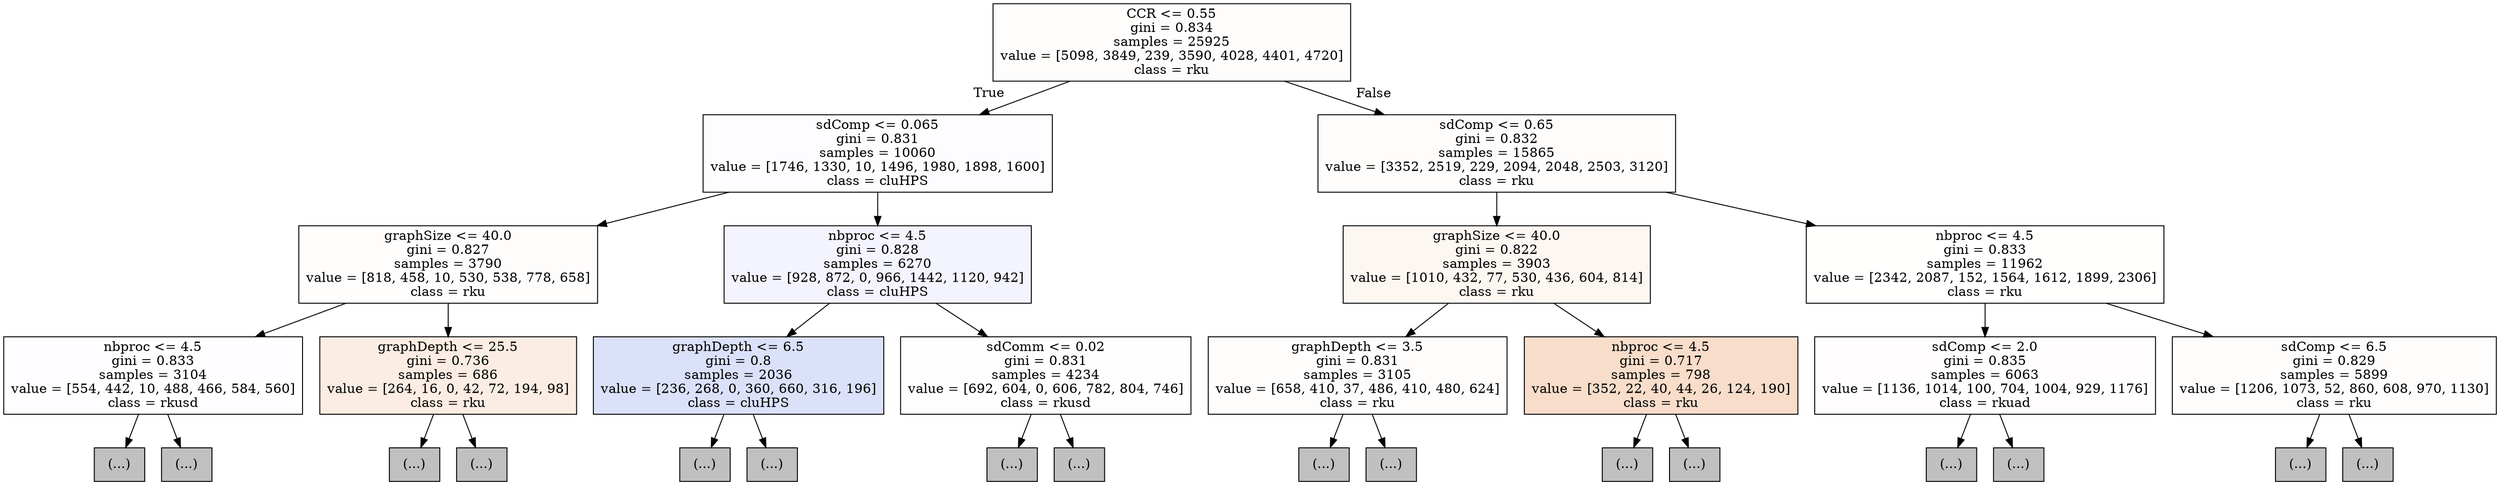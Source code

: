 digraph Tree {
node [shape=box, style="filled", color="black"] ;
0 [label="CCR <= 0.55\ngini = 0.834\nsamples = 25925\nvalue = [5098, 3849, 239, 3590, 4028, 4401, 4720]\nclass = rku", fillcolor="#fffdfb"] ;
1 [label="sdComp <= 0.065\ngini = 0.831\nsamples = 10060\nvalue = [1746, 1330, 10, 1496, 1980, 1898, 1600]\nclass = cluHPS", fillcolor="#fdfdff"] ;
0 -> 1 [labeldistance=2.5, labelangle=45, headlabel="True"] ;
2 [label="graphSize <= 40.0\ngini = 0.827\nsamples = 3790\nvalue = [818, 458, 10, 530, 538, 778, 658]\nclass = rku", fillcolor="#fffdfc"] ;
1 -> 2 ;
3 [label="nbproc <= 4.5\ngini = 0.833\nsamples = 3104\nvalue = [554, 442, 10, 488, 466, 584, 560]\nclass = rkusd", fillcolor="#fefdff"] ;
2 -> 3 ;
4 [label="(...)", fillcolor="#C0C0C0"] ;
3 -> 4 ;
51 [label="(...)", fillcolor="#C0C0C0"] ;
3 -> 51 ;
98 [label="graphDepth <= 25.5\ngini = 0.736\nsamples = 686\nvalue = [264, 16, 0, 42, 72, 194, 98]\nclass = rku", fillcolor="#fbede3"] ;
2 -> 98 ;
99 [label="(...)", fillcolor="#C0C0C0"] ;
98 -> 99 ;
160 [label="(...)", fillcolor="#C0C0C0"] ;
98 -> 160 ;
183 [label="nbproc <= 4.5\ngini = 0.828\nsamples = 6270\nvalue = [928, 872, 0, 966, 1442, 1120, 942]\nclass = cluHPS", fillcolor="#f3f4fd"] ;
1 -> 183 ;
184 [label="graphDepth <= 6.5\ngini = 0.8\nsamples = 2036\nvalue = [236, 268, 0, 360, 660, 316, 196]\nclass = cluHPS", fillcolor="#dce1fa"] ;
183 -> 184 ;
185 [label="(...)", fillcolor="#C0C0C0"] ;
184 -> 185 ;
202 [label="(...)", fillcolor="#C0C0C0"] ;
184 -> 202 ;
227 [label="sdComm <= 0.02\ngini = 0.831\nsamples = 4234\nvalue = [692, 604, 0, 606, 782, 804, 746]\nclass = rkusd", fillcolor="#fffeff"] ;
183 -> 227 ;
228 [label="(...)", fillcolor="#C0C0C0"] ;
227 -> 228 ;
243 [label="(...)", fillcolor="#C0C0C0"] ;
227 -> 243 ;
270 [label="sdComp <= 0.65\ngini = 0.832\nsamples = 15865\nvalue = [3352, 2519, 229, 2094, 2048, 2503, 3120]\nclass = rku", fillcolor="#fffdfb"] ;
0 -> 270 [labeldistance=2.5, labelangle=-45, headlabel="False"] ;
271 [label="graphSize <= 40.0\ngini = 0.822\nsamples = 3903\nvalue = [1010, 432, 77, 530, 436, 604, 814]\nclass = rku", fillcolor="#fdf7f2"] ;
270 -> 271 ;
272 [label="graphDepth <= 3.5\ngini = 0.831\nsamples = 3105\nvalue = [658, 410, 37, 486, 410, 480, 624]\nclass = rku", fillcolor="#fffdfc"] ;
271 -> 272 ;
273 [label="(...)", fillcolor="#C0C0C0"] ;
272 -> 273 ;
296 [label="(...)", fillcolor="#C0C0C0"] ;
272 -> 296 ;
367 [label="nbproc <= 4.5\ngini = 0.717\nsamples = 798\nvalue = [352, 22, 40, 44, 26, 124, 190]\nclass = rku", fillcolor="#f8ddca"] ;
271 -> 367 ;
368 [label="(...)", fillcolor="#C0C0C0"] ;
367 -> 368 ;
411 [label="(...)", fillcolor="#C0C0C0"] ;
367 -> 411 ;
456 [label="nbproc <= 4.5\ngini = 0.833\nsamples = 11962\nvalue = [2342, 2087, 152, 1564, 1612, 1899, 2306]\nclass = rku", fillcolor="#fffffe"] ;
270 -> 456 ;
457 [label="sdComp <= 2.0\ngini = 0.835\nsamples = 6063\nvalue = [1136, 1014, 100, 704, 1004, 929, 1176]\nclass = rkuad", fillcolor="#fffdfe"] ;
456 -> 457 ;
458 [label="(...)", fillcolor="#C0C0C0"] ;
457 -> 458 ;
551 [label="(...)", fillcolor="#C0C0C0"] ;
457 -> 551 ;
646 [label="sdComp <= 6.5\ngini = 0.829\nsamples = 5899\nvalue = [1206, 1073, 52, 860, 608, 970, 1130]\nclass = rku", fillcolor="#fffdfc"] ;
456 -> 646 ;
647 [label="(...)", fillcolor="#C0C0C0"] ;
646 -> 647 ;
786 [label="(...)", fillcolor="#C0C0C0"] ;
646 -> 786 ;
}